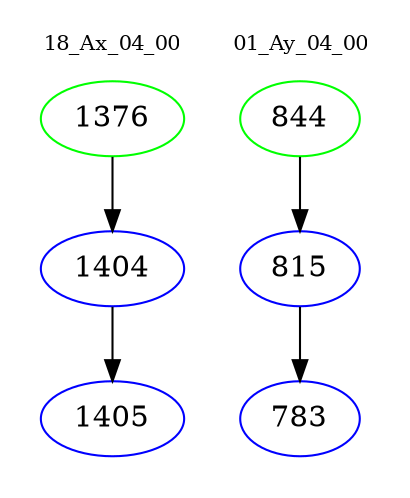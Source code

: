 digraph{
subgraph cluster_0 {
color = white
label = "18_Ax_04_00";
fontsize=10;
T0_1376 [label="1376", color="green"]
T0_1376 -> T0_1404 [color="black"]
T0_1404 [label="1404", color="blue"]
T0_1404 -> T0_1405 [color="black"]
T0_1405 [label="1405", color="blue"]
}
subgraph cluster_1 {
color = white
label = "01_Ay_04_00";
fontsize=10;
T1_844 [label="844", color="green"]
T1_844 -> T1_815 [color="black"]
T1_815 [label="815", color="blue"]
T1_815 -> T1_783 [color="black"]
T1_783 [label="783", color="blue"]
}
}
